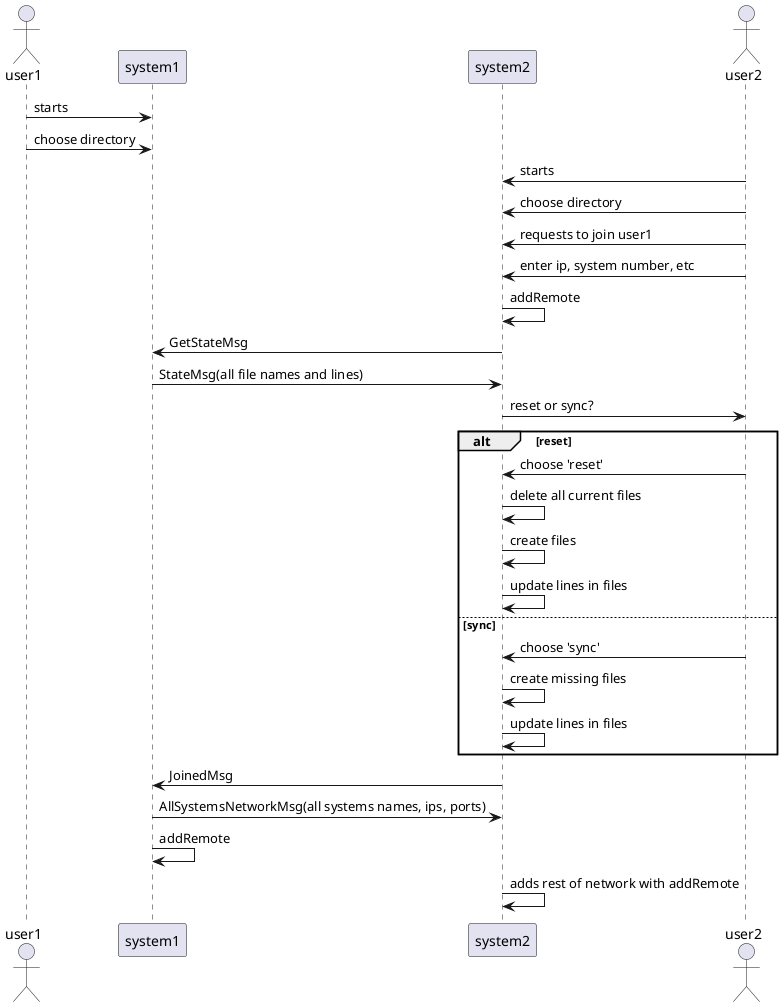 @startuml

	actor user1
	participant system1
	participant system2
	actor user2

	user1 -> system1 : starts
	user1 -> system1 : choose directory

	user2 -> system2 : starts
	user2 -> system2 : choose directory

	user2 -> system2 : requests to join user1
	user2 -> system2 : enter ip, system number, etc
	system2 -> system2 : addRemote
	system2 -> system1 : GetStateMsg
	system2 <- system1 : StateMsg(all file names and lines)
	user2 <- system2 : reset or sync?
	
	alt reset 
		user2 -> system2 : choose 'reset'
		system2 -> system2 : delete all current files
		system2 -> system2 : create files
		system2 -> system2 : update lines in files


	else sync
		user2 -> system2 : choose 'sync'
		system2 -> system2 : create missing files
		system2 -> system2 : update lines in files
	end
	
	system2 -> system1 : JoinedMsg
	system2 <- system1 : AllSystemsNetworkMsg(all systems names, ips, ports)
	system1 -> system1 : addRemote
	system2 -> system2 : adds rest of network with addRemote

@enduml